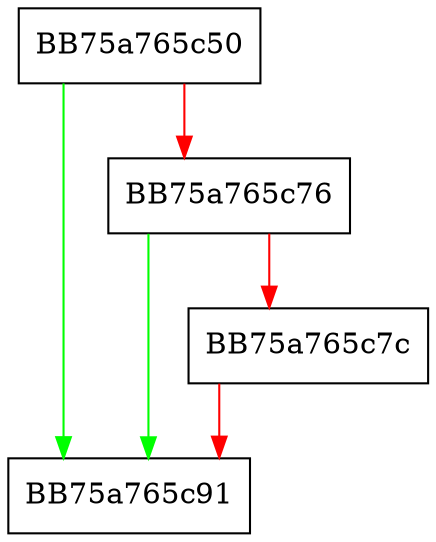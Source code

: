 digraph FindFirst {
  node [shape="box"];
  graph [splines=ortho];
  BB75a765c50 -> BB75a765c91 [color="green"];
  BB75a765c50 -> BB75a765c76 [color="red"];
  BB75a765c76 -> BB75a765c91 [color="green"];
  BB75a765c76 -> BB75a765c7c [color="red"];
  BB75a765c7c -> BB75a765c91 [color="red"];
}